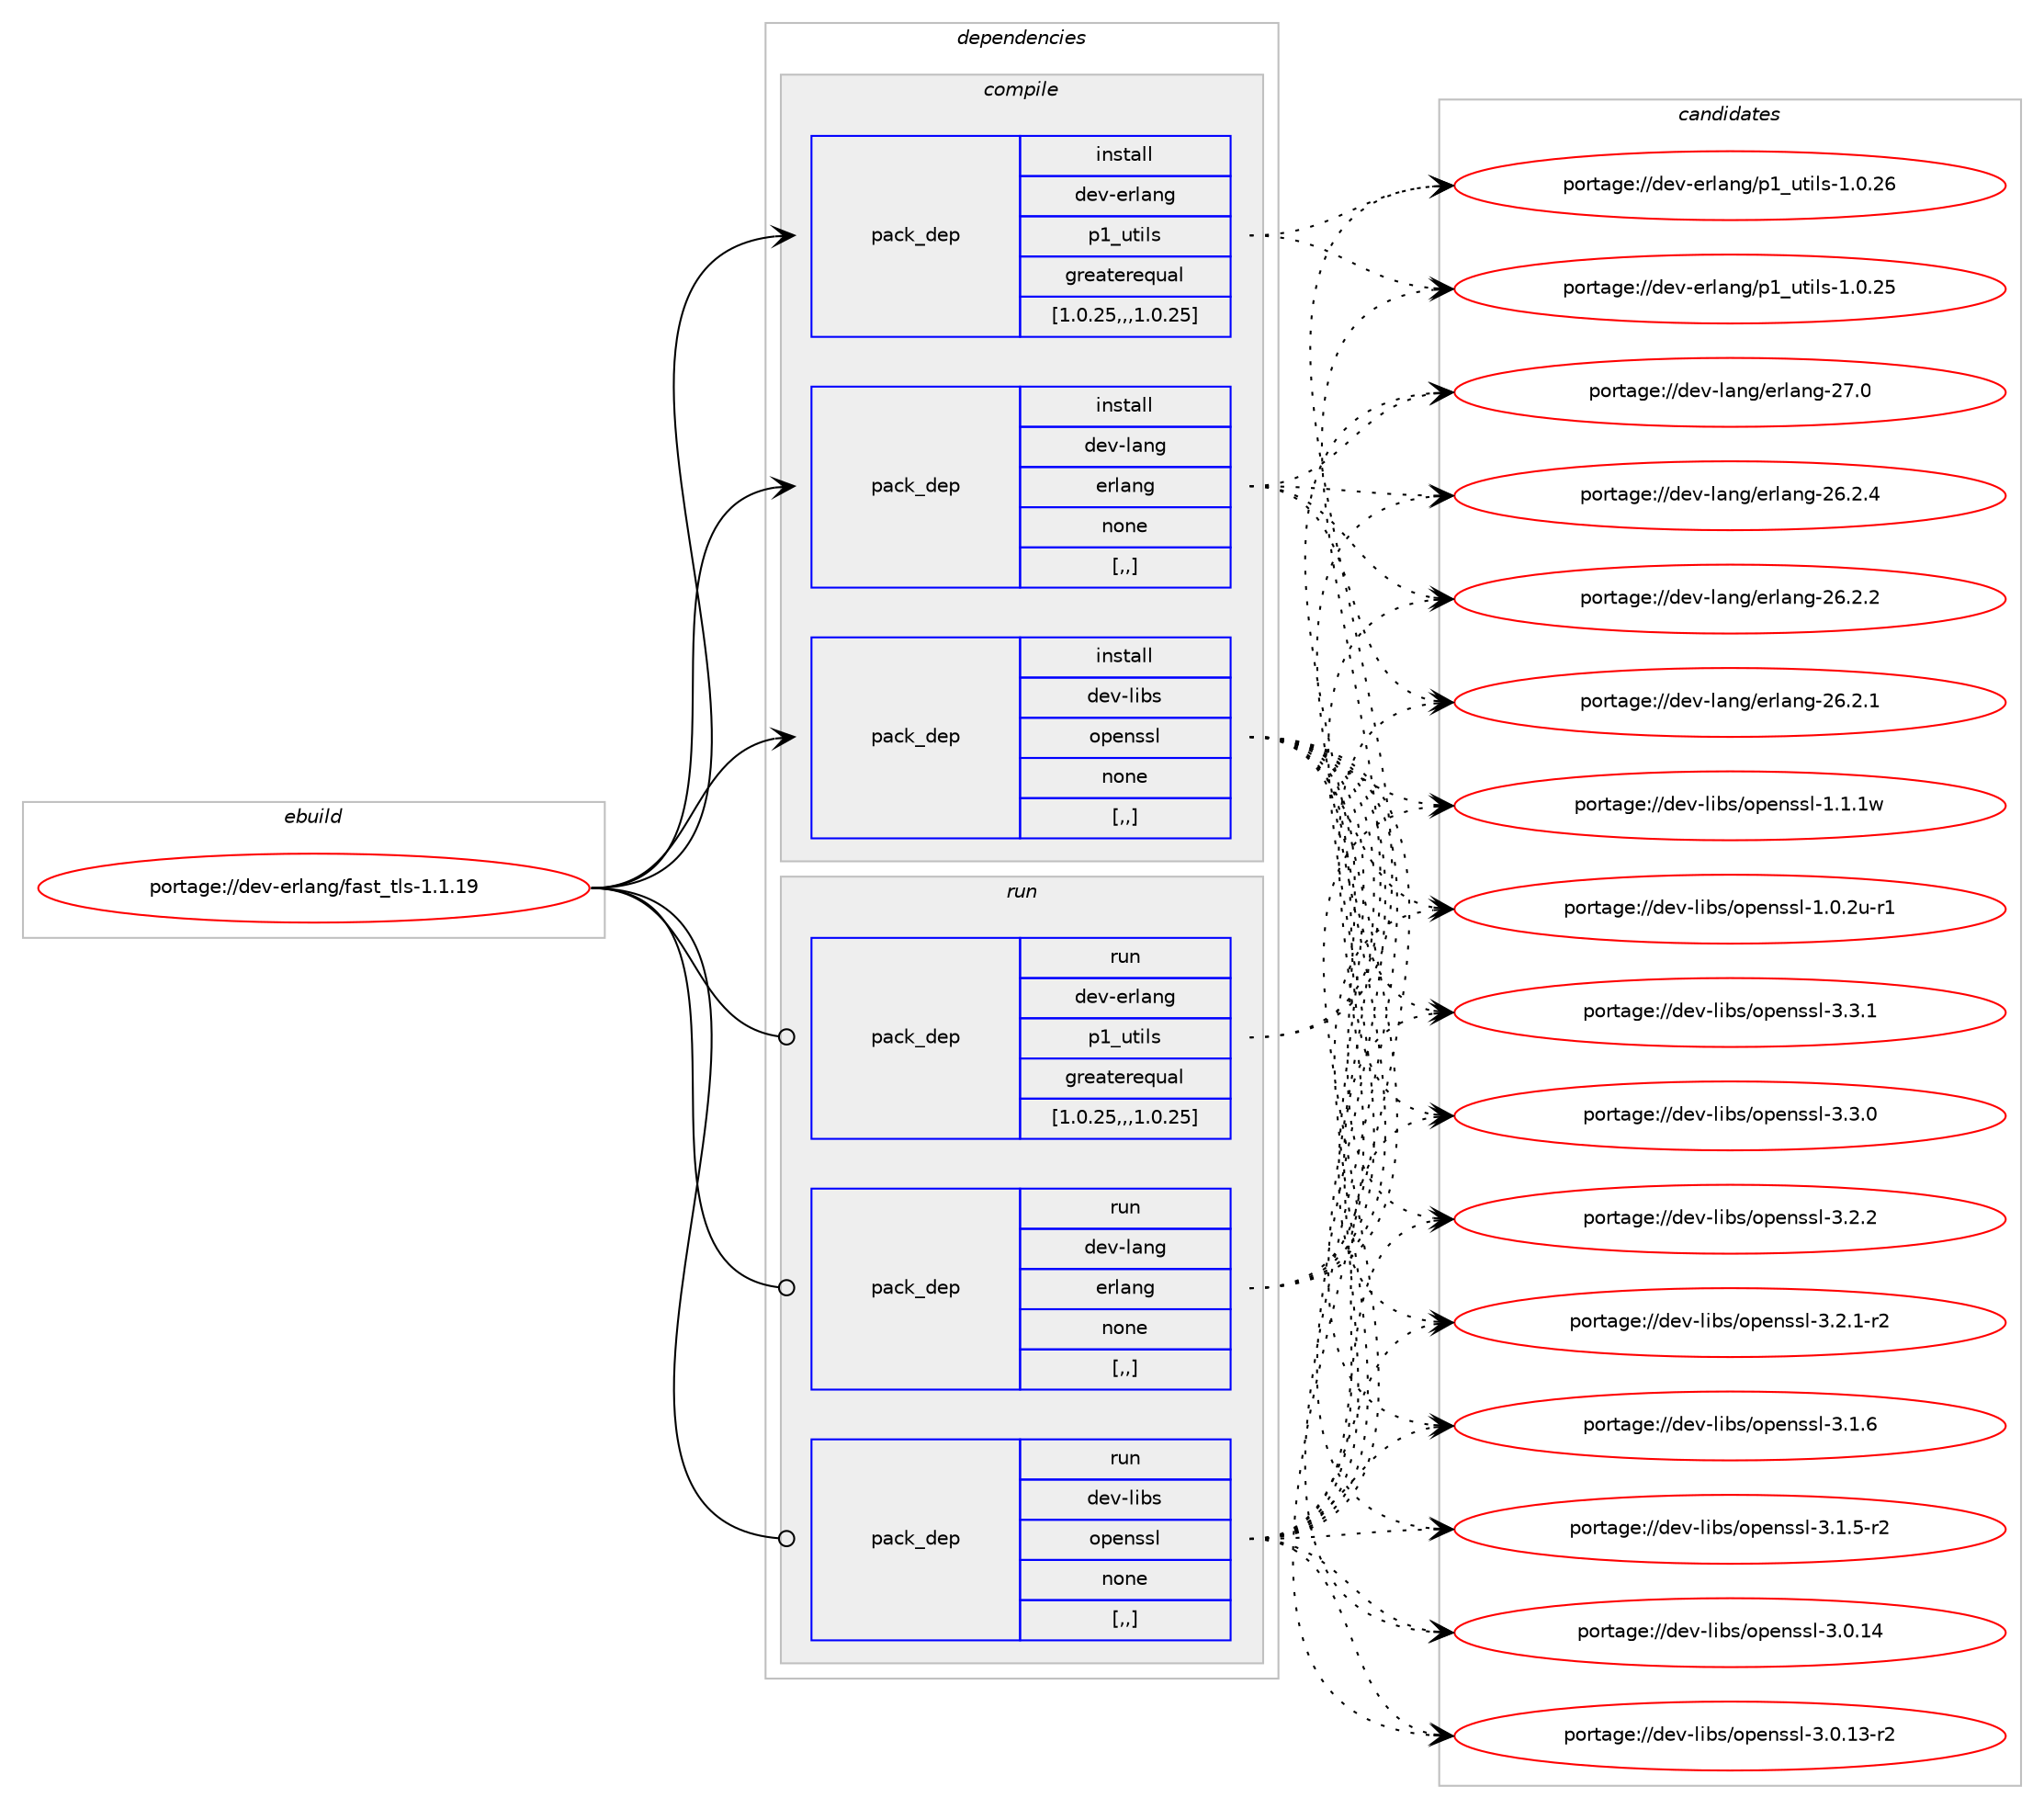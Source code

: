 digraph prolog {

# *************
# Graph options
# *************

newrank=true;
concentrate=true;
compound=true;
graph [rankdir=LR,fontname=Helvetica,fontsize=10,ranksep=1.5];#, ranksep=2.5, nodesep=0.2];
edge  [arrowhead=vee];
node  [fontname=Helvetica,fontsize=10];

# **********
# The ebuild
# **********

subgraph cluster_leftcol {
color=gray;
label=<<i>ebuild</i>>;
id [label="portage://dev-erlang/fast_tls-1.1.19", color=red, width=4, href="../dev-erlang/fast_tls-1.1.19.svg"];
}

# ****************
# The dependencies
# ****************

subgraph cluster_midcol {
color=gray;
label=<<i>dependencies</i>>;
subgraph cluster_compile {
fillcolor="#eeeeee";
style=filled;
label=<<i>compile</i>>;
subgraph pack53245 {
dependency73871 [label=<<TABLE BORDER="0" CELLBORDER="1" CELLSPACING="0" CELLPADDING="4" WIDTH="220"><TR><TD ROWSPAN="6" CELLPADDING="30">pack_dep</TD></TR><TR><TD WIDTH="110">install</TD></TR><TR><TD>dev-erlang</TD></TR><TR><TD>p1_utils</TD></TR><TR><TD>greaterequal</TD></TR><TR><TD>[1.0.25,,,1.0.25]</TD></TR></TABLE>>, shape=none, color=blue];
}
id:e -> dependency73871:w [weight=20,style="solid",arrowhead="vee"];
subgraph pack53246 {
dependency73872 [label=<<TABLE BORDER="0" CELLBORDER="1" CELLSPACING="0" CELLPADDING="4" WIDTH="220"><TR><TD ROWSPAN="6" CELLPADDING="30">pack_dep</TD></TR><TR><TD WIDTH="110">install</TD></TR><TR><TD>dev-lang</TD></TR><TR><TD>erlang</TD></TR><TR><TD>none</TD></TR><TR><TD>[,,]</TD></TR></TABLE>>, shape=none, color=blue];
}
id:e -> dependency73872:w [weight=20,style="solid",arrowhead="vee"];
subgraph pack53247 {
dependency73873 [label=<<TABLE BORDER="0" CELLBORDER="1" CELLSPACING="0" CELLPADDING="4" WIDTH="220"><TR><TD ROWSPAN="6" CELLPADDING="30">pack_dep</TD></TR><TR><TD WIDTH="110">install</TD></TR><TR><TD>dev-libs</TD></TR><TR><TD>openssl</TD></TR><TR><TD>none</TD></TR><TR><TD>[,,]</TD></TR></TABLE>>, shape=none, color=blue];
}
id:e -> dependency73873:w [weight=20,style="solid",arrowhead="vee"];
}
subgraph cluster_compileandrun {
fillcolor="#eeeeee";
style=filled;
label=<<i>compile and run</i>>;
}
subgraph cluster_run {
fillcolor="#eeeeee";
style=filled;
label=<<i>run</i>>;
subgraph pack53248 {
dependency73874 [label=<<TABLE BORDER="0" CELLBORDER="1" CELLSPACING="0" CELLPADDING="4" WIDTH="220"><TR><TD ROWSPAN="6" CELLPADDING="30">pack_dep</TD></TR><TR><TD WIDTH="110">run</TD></TR><TR><TD>dev-erlang</TD></TR><TR><TD>p1_utils</TD></TR><TR><TD>greaterequal</TD></TR><TR><TD>[1.0.25,,,1.0.25]</TD></TR></TABLE>>, shape=none, color=blue];
}
id:e -> dependency73874:w [weight=20,style="solid",arrowhead="odot"];
subgraph pack53249 {
dependency73875 [label=<<TABLE BORDER="0" CELLBORDER="1" CELLSPACING="0" CELLPADDING="4" WIDTH="220"><TR><TD ROWSPAN="6" CELLPADDING="30">pack_dep</TD></TR><TR><TD WIDTH="110">run</TD></TR><TR><TD>dev-lang</TD></TR><TR><TD>erlang</TD></TR><TR><TD>none</TD></TR><TR><TD>[,,]</TD></TR></TABLE>>, shape=none, color=blue];
}
id:e -> dependency73875:w [weight=20,style="solid",arrowhead="odot"];
subgraph pack53250 {
dependency73876 [label=<<TABLE BORDER="0" CELLBORDER="1" CELLSPACING="0" CELLPADDING="4" WIDTH="220"><TR><TD ROWSPAN="6" CELLPADDING="30">pack_dep</TD></TR><TR><TD WIDTH="110">run</TD></TR><TR><TD>dev-libs</TD></TR><TR><TD>openssl</TD></TR><TR><TD>none</TD></TR><TR><TD>[,,]</TD></TR></TABLE>>, shape=none, color=blue];
}
id:e -> dependency73876:w [weight=20,style="solid",arrowhead="odot"];
}
}

# **************
# The candidates
# **************

subgraph cluster_choices {
rank=same;
color=gray;
label=<<i>candidates</i>>;

subgraph choice53245 {
color=black;
nodesep=1;
choice100101118451011141089711010347112499511711610510811545494648465054 [label="portage://dev-erlang/p1_utils-1.0.26", color=red, width=4,href="../dev-erlang/p1_utils-1.0.26.svg"];
choice100101118451011141089711010347112499511711610510811545494648465053 [label="portage://dev-erlang/p1_utils-1.0.25", color=red, width=4,href="../dev-erlang/p1_utils-1.0.25.svg"];
dependency73871:e -> choice100101118451011141089711010347112499511711610510811545494648465054:w [style=dotted,weight="100"];
dependency73871:e -> choice100101118451011141089711010347112499511711610510811545494648465053:w [style=dotted,weight="100"];
}
subgraph choice53246 {
color=black;
nodesep=1;
choice100101118451089711010347101114108971101034550554648 [label="portage://dev-lang/erlang-27.0", color=red, width=4,href="../dev-lang/erlang-27.0.svg"];
choice1001011184510897110103471011141089711010345505446504652 [label="portage://dev-lang/erlang-26.2.4", color=red, width=4,href="../dev-lang/erlang-26.2.4.svg"];
choice1001011184510897110103471011141089711010345505446504650 [label="portage://dev-lang/erlang-26.2.2", color=red, width=4,href="../dev-lang/erlang-26.2.2.svg"];
choice1001011184510897110103471011141089711010345505446504649 [label="portage://dev-lang/erlang-26.2.1", color=red, width=4,href="../dev-lang/erlang-26.2.1.svg"];
dependency73872:e -> choice100101118451089711010347101114108971101034550554648:w [style=dotted,weight="100"];
dependency73872:e -> choice1001011184510897110103471011141089711010345505446504652:w [style=dotted,weight="100"];
dependency73872:e -> choice1001011184510897110103471011141089711010345505446504650:w [style=dotted,weight="100"];
dependency73872:e -> choice1001011184510897110103471011141089711010345505446504649:w [style=dotted,weight="100"];
}
subgraph choice53247 {
color=black;
nodesep=1;
choice100101118451081059811547111112101110115115108455146514649 [label="portage://dev-libs/openssl-3.3.1", color=red, width=4,href="../dev-libs/openssl-3.3.1.svg"];
choice100101118451081059811547111112101110115115108455146514648 [label="portage://dev-libs/openssl-3.3.0", color=red, width=4,href="../dev-libs/openssl-3.3.0.svg"];
choice100101118451081059811547111112101110115115108455146504650 [label="portage://dev-libs/openssl-3.2.2", color=red, width=4,href="../dev-libs/openssl-3.2.2.svg"];
choice1001011184510810598115471111121011101151151084551465046494511450 [label="portage://dev-libs/openssl-3.2.1-r2", color=red, width=4,href="../dev-libs/openssl-3.2.1-r2.svg"];
choice100101118451081059811547111112101110115115108455146494654 [label="portage://dev-libs/openssl-3.1.6", color=red, width=4,href="../dev-libs/openssl-3.1.6.svg"];
choice1001011184510810598115471111121011101151151084551464946534511450 [label="portage://dev-libs/openssl-3.1.5-r2", color=red, width=4,href="../dev-libs/openssl-3.1.5-r2.svg"];
choice10010111845108105981154711111210111011511510845514648464952 [label="portage://dev-libs/openssl-3.0.14", color=red, width=4,href="../dev-libs/openssl-3.0.14.svg"];
choice100101118451081059811547111112101110115115108455146484649514511450 [label="portage://dev-libs/openssl-3.0.13-r2", color=red, width=4,href="../dev-libs/openssl-3.0.13-r2.svg"];
choice100101118451081059811547111112101110115115108454946494649119 [label="portage://dev-libs/openssl-1.1.1w", color=red, width=4,href="../dev-libs/openssl-1.1.1w.svg"];
choice1001011184510810598115471111121011101151151084549464846501174511449 [label="portage://dev-libs/openssl-1.0.2u-r1", color=red, width=4,href="../dev-libs/openssl-1.0.2u-r1.svg"];
dependency73873:e -> choice100101118451081059811547111112101110115115108455146514649:w [style=dotted,weight="100"];
dependency73873:e -> choice100101118451081059811547111112101110115115108455146514648:w [style=dotted,weight="100"];
dependency73873:e -> choice100101118451081059811547111112101110115115108455146504650:w [style=dotted,weight="100"];
dependency73873:e -> choice1001011184510810598115471111121011101151151084551465046494511450:w [style=dotted,weight="100"];
dependency73873:e -> choice100101118451081059811547111112101110115115108455146494654:w [style=dotted,weight="100"];
dependency73873:e -> choice1001011184510810598115471111121011101151151084551464946534511450:w [style=dotted,weight="100"];
dependency73873:e -> choice10010111845108105981154711111210111011511510845514648464952:w [style=dotted,weight="100"];
dependency73873:e -> choice100101118451081059811547111112101110115115108455146484649514511450:w [style=dotted,weight="100"];
dependency73873:e -> choice100101118451081059811547111112101110115115108454946494649119:w [style=dotted,weight="100"];
dependency73873:e -> choice1001011184510810598115471111121011101151151084549464846501174511449:w [style=dotted,weight="100"];
}
subgraph choice53248 {
color=black;
nodesep=1;
choice100101118451011141089711010347112499511711610510811545494648465054 [label="portage://dev-erlang/p1_utils-1.0.26", color=red, width=4,href="../dev-erlang/p1_utils-1.0.26.svg"];
choice100101118451011141089711010347112499511711610510811545494648465053 [label="portage://dev-erlang/p1_utils-1.0.25", color=red, width=4,href="../dev-erlang/p1_utils-1.0.25.svg"];
dependency73874:e -> choice100101118451011141089711010347112499511711610510811545494648465054:w [style=dotted,weight="100"];
dependency73874:e -> choice100101118451011141089711010347112499511711610510811545494648465053:w [style=dotted,weight="100"];
}
subgraph choice53249 {
color=black;
nodesep=1;
choice100101118451089711010347101114108971101034550554648 [label="portage://dev-lang/erlang-27.0", color=red, width=4,href="../dev-lang/erlang-27.0.svg"];
choice1001011184510897110103471011141089711010345505446504652 [label="portage://dev-lang/erlang-26.2.4", color=red, width=4,href="../dev-lang/erlang-26.2.4.svg"];
choice1001011184510897110103471011141089711010345505446504650 [label="portage://dev-lang/erlang-26.2.2", color=red, width=4,href="../dev-lang/erlang-26.2.2.svg"];
choice1001011184510897110103471011141089711010345505446504649 [label="portage://dev-lang/erlang-26.2.1", color=red, width=4,href="../dev-lang/erlang-26.2.1.svg"];
dependency73875:e -> choice100101118451089711010347101114108971101034550554648:w [style=dotted,weight="100"];
dependency73875:e -> choice1001011184510897110103471011141089711010345505446504652:w [style=dotted,weight="100"];
dependency73875:e -> choice1001011184510897110103471011141089711010345505446504650:w [style=dotted,weight="100"];
dependency73875:e -> choice1001011184510897110103471011141089711010345505446504649:w [style=dotted,weight="100"];
}
subgraph choice53250 {
color=black;
nodesep=1;
choice100101118451081059811547111112101110115115108455146514649 [label="portage://dev-libs/openssl-3.3.1", color=red, width=4,href="../dev-libs/openssl-3.3.1.svg"];
choice100101118451081059811547111112101110115115108455146514648 [label="portage://dev-libs/openssl-3.3.0", color=red, width=4,href="../dev-libs/openssl-3.3.0.svg"];
choice100101118451081059811547111112101110115115108455146504650 [label="portage://dev-libs/openssl-3.2.2", color=red, width=4,href="../dev-libs/openssl-3.2.2.svg"];
choice1001011184510810598115471111121011101151151084551465046494511450 [label="portage://dev-libs/openssl-3.2.1-r2", color=red, width=4,href="../dev-libs/openssl-3.2.1-r2.svg"];
choice100101118451081059811547111112101110115115108455146494654 [label="portage://dev-libs/openssl-3.1.6", color=red, width=4,href="../dev-libs/openssl-3.1.6.svg"];
choice1001011184510810598115471111121011101151151084551464946534511450 [label="portage://dev-libs/openssl-3.1.5-r2", color=red, width=4,href="../dev-libs/openssl-3.1.5-r2.svg"];
choice10010111845108105981154711111210111011511510845514648464952 [label="portage://dev-libs/openssl-3.0.14", color=red, width=4,href="../dev-libs/openssl-3.0.14.svg"];
choice100101118451081059811547111112101110115115108455146484649514511450 [label="portage://dev-libs/openssl-3.0.13-r2", color=red, width=4,href="../dev-libs/openssl-3.0.13-r2.svg"];
choice100101118451081059811547111112101110115115108454946494649119 [label="portage://dev-libs/openssl-1.1.1w", color=red, width=4,href="../dev-libs/openssl-1.1.1w.svg"];
choice1001011184510810598115471111121011101151151084549464846501174511449 [label="portage://dev-libs/openssl-1.0.2u-r1", color=red, width=4,href="../dev-libs/openssl-1.0.2u-r1.svg"];
dependency73876:e -> choice100101118451081059811547111112101110115115108455146514649:w [style=dotted,weight="100"];
dependency73876:e -> choice100101118451081059811547111112101110115115108455146514648:w [style=dotted,weight="100"];
dependency73876:e -> choice100101118451081059811547111112101110115115108455146504650:w [style=dotted,weight="100"];
dependency73876:e -> choice1001011184510810598115471111121011101151151084551465046494511450:w [style=dotted,weight="100"];
dependency73876:e -> choice100101118451081059811547111112101110115115108455146494654:w [style=dotted,weight="100"];
dependency73876:e -> choice1001011184510810598115471111121011101151151084551464946534511450:w [style=dotted,weight="100"];
dependency73876:e -> choice10010111845108105981154711111210111011511510845514648464952:w [style=dotted,weight="100"];
dependency73876:e -> choice100101118451081059811547111112101110115115108455146484649514511450:w [style=dotted,weight="100"];
dependency73876:e -> choice100101118451081059811547111112101110115115108454946494649119:w [style=dotted,weight="100"];
dependency73876:e -> choice1001011184510810598115471111121011101151151084549464846501174511449:w [style=dotted,weight="100"];
}
}

}

